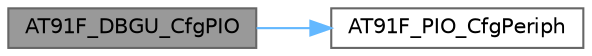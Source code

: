 digraph "AT91F_DBGU_CfgPIO"
{
 // LATEX_PDF_SIZE
  bgcolor="transparent";
  edge [fontname=Helvetica,fontsize=10,labelfontname=Helvetica,labelfontsize=10];
  node [fontname=Helvetica,fontsize=10,shape=box,height=0.2,width=0.4];
  rankdir="LR";
  Node1 [id="Node000001",label="AT91F_DBGU_CfgPIO",height=0.2,width=0.4,color="gray40", fillcolor="grey60", style="filled", fontcolor="black",tooltip="Configure PIO controllers to drive DBGU signals."];
  Node1 -> Node2 [id="edge2_Node000001_Node000002",color="steelblue1",style="solid",tooltip=" "];
  Node2 [id="Node000002",label="AT91F_PIO_CfgPeriph",height=0.2,width=0.4,color="grey40", fillcolor="white", style="filled",URL="$lib___a_t91_s_a_m7_s64_8h.html#a001c51be23e3a970873a930ce2466e04",tooltip="Enable pins to be derived by peripheral."];
}
